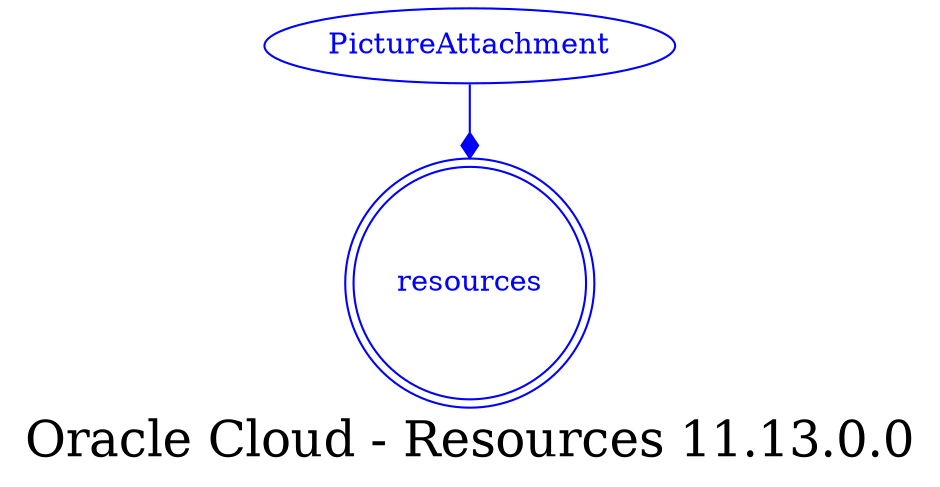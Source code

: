 digraph LexiconGraph {
graph[label="Oracle Cloud - Resources 11.13.0.0", fontsize=24]
splines=true
"resources" [color=blue, fontcolor=blue, shape=doublecircle]
"PictureAttachment" -> "resources" [color=blue, fontcolor=blue, arrowhead=diamond, arrowtail=none]
"PictureAttachment" [color=blue, fontcolor=blue, shape=ellipse]
}
